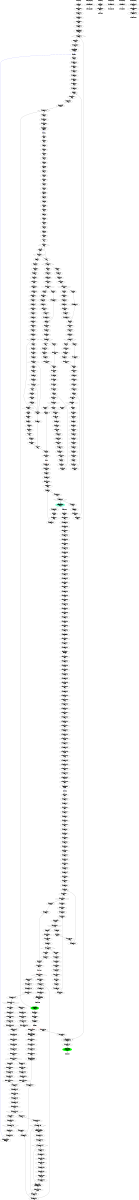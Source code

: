 digraph "CFG" {
fontsize=10;
orientation="portrait";
rankdir="TB";
size="10,8";
_thrFunc0___bb [fontsize=10, label="\"_thrFunc0___bb\"\nWCET=4", width="0.01"];
_thrFunc0___bb__6 [fontsize=10, label="\"_thrFunc0___bb__6\"\nWCET=4", width="0.01"];
_thrFunc0___bb__8 [fontsize=10, label="\"_thrFunc0___bb__8\"\nWCET=4", width="0.01"];
_thrFunc0___bb__10 [fontsize=10, label="\"_thrFunc0___bb__10\"\nWCET=4", width="0.01"];
_thrFunc0___bb__12 [fontsize=10, label="\"_thrFunc0___bb__12\"\nWCET=4", width="0.01"];
_thrFunc0___bb__13 [fontsize=10, label="\"_thrFunc0___bb__13\"\nWCET=4", width="0.01"];
_thrFunc0___bb__14 [fontsize=10, label="_thrFunc0___bb__14\n(_thrFunc0_)mysingle\nWCET=13", width="0.01"];
_thrFunc0___bb__16 [fontsize=10, label="\"_thrFunc0___bb__16\"\nWCET=5", shape=diamond, width="0.01"];
_thrFunc0___bb8 [fontsize=10, label="\"_thrFunc0___bb8\"\nWCET=4", width="0.01"];
_thrFunc0___bb8__2 [fontsize=10, label="\"_thrFunc0___bb8__2\"\nWCET=4", width="0.01"];
_thrFunc0___bb8__3 [fontsize=10, label="_thrFunc0___bb8__3\nCALL add_cell\nWCET=13", width="0.01"];
_thrFunc0___bb8__5 [fontsize=10, label="\"_thrFunc0___bb8__5\"\nWCET=5", width="0.01"];
_thrFunc0___bb8__6 [fontsize=10, label="\"_thrFunc0___bb8__6\"\nWCET=0", width="0.01"];
_thrFunc0___bb14 [fontsize=10, label="_thrFunc0___bb14\n(_thrFunc0_)leaving_single\nWCET=13", width="0.01"];
_thrFunc0___bb14__1 [fontsize=10, label="\"_thrFunc0___bb14__1\"\nWCET=0", width="0.01"];
_thrFunc0___bb15 [color=green, fontsize=10, label="_thrFunc0___bb15\n(_thrFunc0_)taskwait\nWCET=13", style=filled, width="0.01"];
_thrFunc0__entry [color="white", fontsize=10, height="0.01", label="_thrFunc0__entry", width="0.01"];
_thrFunc0__exit [color="white", fontsize=10, label="_thrFunc0__exit", width="0.01"];
ort_leaving_single__bb [fontsize=10, label="\"ort_leaving_single__bb\"\nRETURN\n", width="0.01"];
ort_leaving_single_entry [color="white", fontsize=10, height="0.01", label="ort_leaving_single_entry", width="0.01"];
ort_leaving_single_exit [color="white", fontsize=10, label="ort_leaving_single_exit", width="0.01"];
ort_taskwait__bb [fontsize=10, label="\"ort_taskwait__bb\"\nWCET=4", width="0.01"];
ort_taskwait__bb__3 [fontsize=10, label="\"ort_taskwait__bb__3\"\nRETURN\n", width="0.01"];
ort_taskwait_entry [color="white", fontsize=10, height="0.01", label="ort_taskwait_entry", width="0.01"];
ort_taskwait_exit [color="white", fontsize=10, label="ort_taskwait_exit", width="0.01"];
add_cell__bb [fontsize=10, label="\"add_cell__bb\"\nWCET=6", width="0.01"];
add_cell__bb__15 [fontsize=10, label="\"add_cell__bb__15\"\nWCET=6", width="0.01"];
add_cell__bb__17 [fontsize=10, label="\"add_cell__bb__17\"\nWCET=6", width="0.01"];
add_cell__bb__19 [fontsize=10, label="\"add_cell__bb__19\"\nWCET=6", width="0.01"];
add_cell__bb__30 [fontsize=10, label="\"add_cell__bb__30\"\nWCET=6", width="0.01"];
add_cell__bb__31 [fontsize=10, label="\"add_cell__bb__31\"\nWCET=6", width="0.01"];
add_cell__bb__32 [fontsize=10, label="\"add_cell__bb__32\"\nWCET=6", width="0.01"];
add_cell__bb__33 [fontsize=10, label="\"add_cell__bb__33\"\nWCET=2", width="0.01"];
add_cell__bb4 [fontsize=10, label="\"add_cell__bb4\"\nWCET=6", width="0.01"];
add_cell__bb4__1 [fontsize=10, label="\"add_cell__bb4__1\"\nWCET=6", width="0.01"];
add_cell__bb4__3 [fontsize=10, label="\"add_cell__bb4__3\"\nWCET=6", width="0.01"];
add_cell__bb4__6 [fontsize=10, label="\"add_cell__bb4__6\"\nWCET=13", width="0.01"];
add_cell__bb4__8 [fontsize=10, label="\"add_cell__bb4__8\"\nWCET=7", shape=diamond, width="0.01"];
add_cell__bb13 [fontsize=10, label="\"add_cell__bb13\"\nWCET=6", width="0.01"];
add_cell__bb13__1 [fontsize=10, label="\"add_cell__bb13__1\"\nWCET=6", width="0.01"];
add_cell__bb13__3 [fontsize=10, label="\"add_cell__bb13__3\"\nWCET=6", width="0.01"];
add_cell__bb13__4 [fontsize=10, label="add_cell__bb13__4\nCALL starts\nWCET=15", width="0.01"];
add_cell__bb13__5 [fontsize=10, label="\"add_cell__bb13__5\"\nWCET=6", width="0.01"];
add_cell__bb13__6 [fontsize=10, label="\"add_cell__bb13__6\"\nWCET=6", width="0.01"];
add_cell__bb13__7 [fontsize=10, label="\"add_cell__bb13__7\"\nWCET=6", width="0.01"];
add_cell__bb13__9 [fontsize=10, label="\"add_cell__bb13__9\"\nWCET=8", width="0.01"];
add_cell__bb13__10 [fontsize=10, label="\"add_cell__bb13__10\"\nWCET=6", width="0.01"];
add_cell__bb13__11 [fontsize=10, label="\"add_cell__bb13__11\"\nWCET=2", width="0.01"];
add_cell__bb22 [fontsize=10, label="\"add_cell__bb22\"\nWCET=6", width="0.01"];
add_cell__bb22__1 [fontsize=10, label="\"add_cell__bb22__1\"\nWCET=6", width="0.01"];
add_cell__bb22__3 [fontsize=10, label="\"add_cell__bb22__3\"\nWCET=7", shape=diamond, width="0.01"];
add_cell__bb26 [color=aquamarine, fontsize=10, label="add_cell__bb26\nCREATE _taskFunc0_\nWCET=15", style=filled, width="0.01"];
add_cell__bb26__1 [fontsize=10, label="\"add_cell__bb26__1\"\nWCET=2", width="0.01"];
add_cell__bb28 [fontsize=10, label="\"add_cell__bb28\"\nWCET=6", width="0.01"];
add_cell__bb28__2 [fontsize=10, label="\"add_cell__bb28__2\"\nWCET=8", width="0.01"];
add_cell__bb28__3 [fontsize=10, label="\"add_cell__bb28__3\"\nWCET=2", width="0.01"];
add_cell__bb31 [fontsize=10, label="\"add_cell__bb31\"\nWCET=2", width="0.01"];
add_cell__bb32 [fontsize=10, label="\"add_cell__bb32\"\nWCET=6", width="0.01"];
add_cell__bb32__2 [fontsize=10, label="\"add_cell__bb32__2\"\nWCET=8", width="0.01"];
add_cell__bb32__3 [fontsize=10, label="\"add_cell__bb32__3\"\nWCET=2", width="0.01"];
add_cell__bb35 [color=green, fontsize=10, label="add_cell__bb35\n(add_cell)taskwait\nWCET=15", style=filled, width="0.01"];
add_cell__bb35__1 [fontsize=10, label="\"add_cell__bb35__1\"\nWCET=6", width="0.01"];
add_cell__bb35__2 [fontsize=10, label="\"add_cell__bb35__2\"\nWCET=6", width="0.01"];
add_cell__bb35__4 [fontsize=10, label="\"add_cell__bb35__4\"\nRETURN\n", width="0.01"];
add_cell_entry [color="white", fontsize=10, height="0.01", label="add_cell_entry", width="0.01"];
add_cell_exit [color="white", fontsize=10, label="add_cell_exit", width="0.01"];
starts__bb [fontsize=10, label="\"starts__bb\"\nWCET=4", width="0.01"];
starts__bb__16 [fontsize=10, label="\"starts__bb__16\"\nWCET=4", width="0.01"];
starts__bb__18 [fontsize=10, label="\"starts__bb__18\"\nWCET=4", width="0.01"];
starts__bb__20 [fontsize=10, label="\"starts__bb__20\"\nWCET=4", width="0.01"];
starts__bb__32 [fontsize=10, label="\"starts__bb__32\"\nWCET=4", width="0.01"];
starts__bb__34 [fontsize=10, label="\"starts__bb__34\"\nWCET=4", width="0.01"];
starts__bb__36 [fontsize=10, label="\"starts__bb__36\"\nWCET=4", width="0.01"];
starts__bb__39 [fontsize=10, label="\"starts__bb__39\"\nWCET=13", width="0.01"];
starts__bb__42 [fontsize=10, label="\"starts__bb__42\"\nWCET=11", width="0.01"];
starts__bb__43 [fontsize=10, label="\"starts__bb__43\"\nWCET=4", width="0.01"];
starts__bb__44 [fontsize=10, label="\"starts__bb__44\"\nWCET=4", width="0.01"];
starts__bb__46 [fontsize=10, label="\"starts__bb__46\"\nWCET=4", width="0.01"];
starts__bb__48 [fontsize=10, label="\"starts__bb__48\"\nWCET=4", width="0.01"];
starts__bb__51 [fontsize=10, label="\"starts__bb__51\"\nWCET=13", width="0.01"];
starts__bb__54 [fontsize=10, label="\"starts__bb__54\"\nWCET=13", width="0.01"];
starts__bb__55 [fontsize=10, label="\"starts__bb__55\"\nWCET=4", width="0.01"];
starts__bb__56 [fontsize=10, label="\"starts__bb__56\"\nWCET=4", width="0.01"];
starts__bb__58 [fontsize=10, label="\"starts__bb__58\"\nWCET=4", width="0.01"];
starts__bb__61 [fontsize=10, label="\"starts__bb__61\"\nWCET=13", width="0.01"];
starts__bb__62 [fontsize=10, label="\"starts__bb__62\"\nWCET=4", width="0.01"];
starts__bb__63 [fontsize=10, label="\"starts__bb__63\"\nWCET=4", width="0.01"];
starts__bb__65 [fontsize=10, label="\"starts__bb__65\"\nWCET=4", width="0.01"];
starts__bb__68 [fontsize=10, label="\"starts__bb__68\"\nWCET=13", width="0.01"];
starts__bb__69 [fontsize=10, label="\"starts__bb__69\"\nWCET=4", width="0.01"];
starts__bb__70 [fontsize=10, label="\"starts__bb__70\"\nWCET=4", width="0.01"];
starts__bb__72 [fontsize=10, label="\"starts__bb__72\"\nWCET=5", shape=diamond, width="0.01"];
starts__bb40 [fontsize=10, label="\"starts__bb40\"\nWCET=4", width="0.01"];
starts__bb40__2 [fontsize=10, label="\"starts__bb40__2\"\nWCET=5", shape=diamond, width="0.01"];
starts__bb43 [fontsize=10, label="\"starts__bb43\"\nWCET=4", width="0.01"];
starts__bb43__2 [fontsize=10, label="\"starts__bb43__2\"\nWCET=4", width="0.01"];
starts__bb43__5 [fontsize=10, label="\"starts__bb43__5\"\nWCET=13", width="0.01"];
starts__bb43__7 [fontsize=10, label="\"starts__bb43__7\"\nWCET=6", width="0.01"];
starts__bb43__8 [fontsize=10, label="\"starts__bb43__8\"\nWCET=4", width="0.01"];
starts__bb43__10 [fontsize=10, label="\"starts__bb43__10\"\nWCET=4", width="0.01"];
starts__bb43__13 [fontsize=10, label="\"starts__bb43__13\"\nWCET=13", width="0.01"];
starts__bb43__15 [fontsize=10, label="\"starts__bb43__15\"\nWCET=6", width="0.01"];
starts__bb43__16 [fontsize=10, label="\"starts__bb43__16\"\nWCET=4", width="0.01"];
starts__bb43__17 [fontsize=10, label="\"starts__bb43__17\"\nWCET=4", width="0.01"];
starts__bb43__19 [fontsize=10, label="\"starts__bb43__19\"\nWCET=6", width="0.01"];
starts__bb43__20 [fontsize=10, label="\"starts__bb43__20\"\nWCET=4", width="0.01"];
starts__bb43__21 [fontsize=10, label="\"starts__bb43__21\"\nWCET=4", width="0.01"];
starts__bb43__23 [fontsize=10, label="\"starts__bb43__23\"\nWCET=6", width="0.01"];
starts__bb43__24 [fontsize=10, label="\"starts__bb43__24\"\nWCET=4", width="0.01"];
starts__bb43__25 [fontsize=10, label="\"starts__bb43__25\"\nWCET=4", width="0.01"];
starts__bb43__27 [fontsize=10, label="\"starts__bb43__27\"\nWCET=4", width="0.01"];
starts__bb43__30 [fontsize=10, label="\"starts__bb43__30\"\nWCET=13", width="0.01"];
starts__bb43__32 [fontsize=10, label="\"starts__bb43__32\"\nWCET=5", shape=diamond, width="0.01"];
starts__bb72 [fontsize=10, label="\"starts__bb72\"\nWCET=4", width="0.01"];
starts__bb72__1 [fontsize=10, label="\"starts__bb72__1\"\nWCET=4", width="0.01"];
starts__bb72__3 [fontsize=10, label="\"starts__bb72__3\"\nWCET=4", width="0.01"];
starts__bb72__6 [fontsize=10, label="\"starts__bb72__6\"\nWCET=13", width="0.01"];
starts__bb72__8 [fontsize=10, label="\"starts__bb72__8\"\nWCET=5", shape=diamond, width="0.01"];
starts__bb81 [fontsize=10, label="\"starts__bb81\"\nWCET=4", width="0.01"];
starts__bb81__1 [fontsize=10, label="\"starts__bb81__1\"\nWCET=4", width="0.01"];
starts__bb81__3 [fontsize=10, label="\"starts__bb81__3\"\nWCET=4", width="0.01"];
starts__bb81__6 [fontsize=10, label="\"starts__bb81__6\"\nWCET=13", width="0.01"];
starts__bb81__8 [fontsize=10, label="\"starts__bb81__8\"\nWCET=5", shape=diamond, width="0.01"];
starts__bb90 [fontsize=10, label="\"starts__bb90\"\nWCET=4", width="0.01"];
starts__bb90__1 [fontsize=10, label="\"starts__bb90__1\"\nWCET=4", width="0.01"];
starts__bb90__3 [fontsize=10, label="\"starts__bb90__3\"\nWCET=4", width="0.01"];
starts__bb90__6 [fontsize=10, label="\"starts__bb90__6\"\nWCET=13", width="0.01"];
starts__bb90__8 [fontsize=10, label="\"starts__bb90__8\"\nWCET=5", shape=diamond, width="0.01"];
starts__bb99 [fontsize=10, label="\"starts__bb99\"\nWCET=4", width="0.01"];
starts__bb99__1 [fontsize=10, label="\"starts__bb99__1\"\nWCET=4", width="0.01"];
starts__bb99__2 [fontsize=10, label="\"starts__bb99__2\"\nWCET=4", width="0.01"];
starts__bb99__5 [fontsize=10, label="\"starts__bb99__5\"\nWCET=4", width="0.01"];
starts__bb99__6 [fontsize=10, label="\"starts__bb99__6\"\nWCET=4", width="0.01"];
starts__bb99__7 [fontsize=10, label="\"starts__bb99__7\"\nWCET=4", width="0.01"];
starts__bb99__10 [fontsize=10, label="\"starts__bb99__10\"\nWCET=6", width="0.01"];
starts__bb99__11 [fontsize=10, label="\"starts__bb99__11\"\nWCET=0", width="0.01"];
starts__bb108 [fontsize=10, label="\"starts__bb108\"\nWCET=4", width="0.01"];
starts__bb108__1 [fontsize=10, label="\"starts__bb108__1\"\nWCET=0", width="0.01"];
starts__bb109 [fontsize=10, label="\"starts__bb109\"\nWCET=0", width="0.01"];
starts__bb110 [fontsize=10, label="\"starts__bb110\"\nWCET=4", width="0.01"];
starts__bb110__2 [fontsize=10, label="\"starts__bb110__2\"\nWCET=5", shape=diamond, width="0.01"];
starts__bb113 [fontsize=10, label="\"starts__bb113\"\nWCET=4", width="0.01"];
starts__bb113__2 [fontsize=10, label="\"starts__bb113__2\"\nWCET=4", width="0.01"];
starts__bb113__5 [fontsize=10, label="\"starts__bb113__5\"\nWCET=13", width="0.01"];
starts__bb113__6 [fontsize=10, label="\"starts__bb113__6\"\nWCET=4", width="0.01"];
starts__bb113__10 [fontsize=10, label="\"starts__bb113__10\"\nWCET=9", shape=diamond, width="0.01"];
starts__bb124 [fontsize=10, label="\"starts__bb124\"\nWCET=4", width="0.01"];
starts__bb124__2 [fontsize=10, label="\"starts__bb124__2\"\nWCET=4", width="0.01"];
starts__bb124__5 [fontsize=10, label="\"starts__bb124__5\"\nWCET=13", width="0.01"];
starts__bb124__6 [fontsize=10, label="\"starts__bb124__6\"\nWCET=4", width="0.01"];
starts__bb124__8 [fontsize=10, label="\"starts__bb124__8\"\nWCET=8", width="0.01"];
starts__bb124__9 [fontsize=10, label="\"starts__bb124__9\"\nWCET=4", width="0.01"];
starts__bb124__9___1 [fontsize=10, label="\"starts__bb124__9___1\"\nWCET=0", width="0.01"];
starts__bb134 [fontsize=10, label="\"starts__bb134\"\nWCET=4", width="0.01"];
starts__bb134__0___1 [fontsize=10, label="\"starts__bb134__0___1\"\nWCET=0", width="0.01"];
starts__bb135 [fontsize=10, label="\"starts__bb135\"\nWCET=4", width="0.01"];
starts__bb135__2 [fontsize=10, label="\"starts__bb135__2\"\nWCET=4", width="0.01"];
starts__bb135__4 [fontsize=10, label="\"starts__bb135__4\"\nWCET=4", width="0.01"];
starts__bb135__7 [fontsize=10, label="\"starts__bb135__7\"\nWCET=13", width="0.01"];
starts__bb135__9 [fontsize=10, label="\"starts__bb135__9\"\nWCET=5", shape=diamond, width="0.01"];
starts__bb144 [fontsize=10, label="\"starts__bb144\"\nWCET=4", width="0.01"];
starts__bb144__2 [fontsize=10, label="\"starts__bb144__2\"\nWCET=4", width="0.01"];
starts__bb144__5 [fontsize=10, label="\"starts__bb144__5\"\nWCET=13", width="0.01"];
starts__bb144__6 [fontsize=10, label="\"starts__bb144__6\"\nWCET=4", width="0.01"];
starts__bb144__6___1 [fontsize=10, label="\"starts__bb144__6___1\"\nWCET=0", width="0.01"];
starts__bb151 [fontsize=10, label="\"starts__bb151\"\nWCET=4", width="0.01"];
starts__bb151__0___1 [fontsize=10, label="\"starts__bb151__0___1\"\nWCET=0", width="0.01"];
starts__bb152 [fontsize=10, label="\"starts__bb152\"\nWCET=4", width="0.01"];
starts__bb152__2 [fontsize=10, label="\"starts__bb152__2\"\nWCET=4", width="0.01"];
starts__bb152__3 [fontsize=10, label="\"starts__bb152__3\"\nWCET=4", width="0.01"];
starts__bb152__6 [fontsize=10, label="\"starts__bb152__6\"\nWCET=8", width="0.01"];
starts__bb152__7 [fontsize=10, label="\"starts__bb152__7\"\nWCET=4", width="0.01"];
starts__bb152__8 [fontsize=10, label="\"starts__bb152__8\"\nWCET=0", width="0.01"];
starts__bb158 [fontsize=10, label="\"starts__bb158\"\nWCET=4", width="0.01"];
starts__bb158__1 [fontsize=10, label="\"starts__bb158__1\"\nWCET=4", width="0.01"];
starts__bb158__3 [fontsize=10, label="\"starts__bb158__3\"\nWCET=5", shape=diamond, width="0.01"];
starts__bb162 [fontsize=10, label="\"starts__bb162\"\nWCET=4", width="0.01"];
starts__bb162__1 [fontsize=10, label="\"starts__bb162__1\"\nWCET=4", width="0.01"];
starts__bb162__3 [fontsize=10, label="\"starts__bb162__3\"\nWCET=4", width="0.01"];
starts__bb162__5 [fontsize=10, label="\"starts__bb162__5\"\nWCET=4", width="0.01"];
starts__bb162__8 [fontsize=10, label="\"starts__bb162__8\"\nWCET=13", width="0.01"];
starts__bb162__9 [fontsize=10, label="\"starts__bb162__9\"\nWCET=4", width="0.01"];
starts__bb162__11 [fontsize=10, label="\"starts__bb162__11\"\nWCET=4", width="0.01"];
starts__bb162__14 [fontsize=10, label="\"starts__bb162__14\"\nWCET=13", width="0.01"];
starts__bb162__16 [fontsize=10, label="\"starts__bb162__16\"\nWCET=4", width="0.01"];
starts__bb162__18 [fontsize=10, label="\"starts__bb162__18\"\nWCET=4", width="0.01"];
starts__bb162__21 [fontsize=10, label="\"starts__bb162__21\"\nWCET=15", width="0.01"];
starts__bb162__22 [fontsize=10, label="\"starts__bb162__22\"\nWCET=0", width="0.01"];
starts__bb183 [fontsize=10, label="\"starts__bb183\"\nWCET=4", width="0.01"];
starts__bb183__2 [fontsize=10, label="\"starts__bb183__2\"\nWCET=6", width="0.01"];
starts__bb183__3 [fontsize=10, label="\"starts__bb183__3\"\nWCET=0", width="0.01"];
starts__bb186 [fontsize=10, label="\"starts__bb186\"\nWCET=0", width="0.01"];
starts__bb187 [fontsize=10, label="\"starts__bb187\"\nWCET=4", width="0.01"];
starts__bb187__2 [fontsize=10, label="\"starts__bb187__2\"\nWCET=4", width="0.01"];
starts__bb187__5 [fontsize=10, label="\"starts__bb187__5\"\nWCET=13", width="0.01"];
starts__bb187__6 [fontsize=10, label="\"starts__bb187__6\"\nWCET=4", width="0.01"];
starts__bb187__10 [fontsize=10, label="\"starts__bb187__10\"\nWCET=9", shape=diamond, width="0.01"];
starts__bb198 [fontsize=10, label="\"starts__bb198\"\nWCET=4", width="0.01"];
starts__bb198__2 [fontsize=10, label="\"starts__bb198__2\"\nWCET=4", width="0.01"];
starts__bb198__5 [fontsize=10, label="\"starts__bb198__5\"\nWCET=13", width="0.01"];
starts__bb198__6 [fontsize=10, label="\"starts__bb198__6\"\nWCET=4", width="0.01"];
starts__bb198__8 [fontsize=10, label="\"starts__bb198__8\"\nWCET=8", width="0.01"];
starts__bb198__9 [fontsize=10, label="\"starts__bb198__9\"\nWCET=4", width="0.01"];
starts__bb198__9___1 [fontsize=10, label="\"starts__bb198__9___1\"\nWCET=0", width="0.01"];
starts__bb208 [fontsize=10, label="\"starts__bb208\"\nWCET=4", width="0.01"];
starts__bb208__0___1 [fontsize=10, label="\"starts__bb208__0___1\"\nWCET=0", width="0.01"];
starts__bb209 [fontsize=10, label="\"starts__bb209\"\nWCET=4", width="0.01"];
starts__bb209__2 [fontsize=10, label="\"starts__bb209__2\"\nWCET=4", width="0.01"];
starts__bb209__4 [fontsize=10, label="\"starts__bb209__4\"\nWCET=4", width="0.01"];
starts__bb209__7 [fontsize=10, label="\"starts__bb209__7\"\nWCET=13", width="0.01"];
starts__bb209__9 [fontsize=10, label="\"starts__bb209__9\"\nWCET=5", shape=diamond, width="0.01"];
starts__bb218 [fontsize=10, label="\"starts__bb218\"\nWCET=4", width="0.01"];
starts__bb218__2 [fontsize=10, label="\"starts__bb218__2\"\nWCET=4", width="0.01"];
starts__bb218__5 [fontsize=10, label="\"starts__bb218__5\"\nWCET=13", width="0.01"];
starts__bb218__6 [fontsize=10, label="\"starts__bb218__6\"\nWCET=4", width="0.01"];
starts__bb218__6___1 [fontsize=10, label="\"starts__bb218__6___1\"\nWCET=0", width="0.01"];
starts__bb225 [fontsize=10, label="\"starts__bb225\"\nWCET=4", width="0.01"];
starts__bb225__0___1 [fontsize=10, label="\"starts__bb225__0___1\"\nWCET=0", width="0.01"];
starts__bb226 [fontsize=10, label="\"starts__bb226\"\nWCET=4", width="0.01"];
starts__bb226__2 [fontsize=10, label="\"starts__bb226__2\"\nWCET=4", width="0.01"];
starts__bb226__3 [fontsize=10, label="\"starts__bb226__3\"\nWCET=4", width="0.01"];
starts__bb226__6 [fontsize=10, label="\"starts__bb226__6\"\nWCET=8", width="0.01"];
starts__bb226__7 [fontsize=10, label="\"starts__bb226__7\"\nWCET=4", width="0.01"];
starts__bb226__8 [fontsize=10, label="\"starts__bb226__8\"\nWCET=0", width="0.01"];
starts__bb232 [fontsize=10, label="\"starts__bb232\"\nWCET=4", width="0.01"];
starts__bb232__1 [fontsize=10, label="\"starts__bb232__1\"\nWCET=4", width="0.01"];
starts__bb232__3 [fontsize=10, label="\"starts__bb232__3\"\nWCET=5", shape=diamond, width="0.01"];
starts__bb236 [fontsize=10, label="\"starts__bb236\"\nWCET=4", width="0.01"];
starts__bb236__2 [fontsize=10, label="\"starts__bb236__2\"\nWCET=4", width="0.01"];
starts__bb236__5 [fontsize=10, label="\"starts__bb236__5\"\nWCET=13", width="0.01"];
starts__bb236__7 [fontsize=10, label="\"starts__bb236__7\"\nWCET=4", width="0.01"];
starts__bb236__9 [fontsize=10, label="\"starts__bb236__9\"\nWCET=4", width="0.01"];
starts__bb236__12 [fontsize=10, label="\"starts__bb236__12\"\nWCET=13", width="0.01"];
starts__bb236__13 [fontsize=10, label="\"starts__bb236__13\"\nWCET=4", width="0.01"];
starts__bb236__14 [fontsize=10, label="\"starts__bb236__14\"\nWCET=4", width="0.01"];
starts__bb236__16 [fontsize=10, label="\"starts__bb236__16\"\nWCET=4", width="0.01"];
starts__bb236__18 [fontsize=10, label="\"starts__bb236__18\"\nWCET=4", width="0.01"];
starts__bb236__21 [fontsize=10, label="\"starts__bb236__21\"\nWCET=15", width="0.01"];
starts__bb236__22 [fontsize=10, label="\"starts__bb236__22\"\nWCET=0", width="0.01"];
starts__bb257 [fontsize=10, label="\"starts__bb257\"\nWCET=4", width="0.01"];
starts__bb257__2 [fontsize=10, label="\"starts__bb257__2\"\nWCET=6", width="0.01"];
starts__bb257__3 [fontsize=10, label="\"starts__bb257__3\"\nWCET=0", width="0.01"];
starts__bb260 [fontsize=10, label="\"starts__bb260\"\nWCET=0", width="0.01"];
starts__bb261 [fontsize=10, label="\"starts__bb261\"\nWCET=0", width="0.01"];
starts__bb262 [fontsize=10, label="\"starts__bb262\"\nWCET=4", width="0.01"];
starts__bb262__1 [fontsize=10, label="\"starts__bb262__1\"\nRETURN\n", width="0.01"];
starts_entry [color="white", fontsize=10, height="0.01", label="starts_entry", width="0.01"];
starts_exit [color="white", fontsize=10, label="starts_exit", width="0.01"];
_taskFunc0___bb [fontsize=10, label="\"_taskFunc0___bb\"\nWCET=4", width="0.01"];
_taskFunc0___bb__18 [fontsize=10, label="\"_taskFunc0___bb__18\"\nWCET=4", width="0.01"];
_taskFunc0___bb__20 [fontsize=10, label="\"_taskFunc0___bb__20\"\nWCET=4", width="0.01"];
_taskFunc0___bb__25 [fontsize=10, label="\"_taskFunc0___bb__25\"\nWCET=4", width="0.01"];
_taskFunc0___bb__27 [fontsize=10, label="\"_taskFunc0___bb__27\"\nWCET=4", width="0.01"];
_taskFunc0___bb__28 [fontsize=10, label="\"_taskFunc0___bb__28\"\nWCET=4", width="0.01"];
_taskFunc0___bb__30 [fontsize=10, label="\"_taskFunc0___bb__30\"\nWCET=4", width="0.01"];
_taskFunc0___bb__32 [fontsize=10, label="\"_taskFunc0___bb__32\"\nWCET=6", width="0.01"];
_taskFunc0___bb__33 [fontsize=10, label="\"_taskFunc0___bb__33\"\nWCET=4", width="0.01"];
_taskFunc0___bb__35 [fontsize=10, label="\"_taskFunc0___bb__35\"\nWCET=4", width="0.01"];
_taskFunc0___bb__37 [fontsize=10, label="\"_taskFunc0___bb__37\"\nWCET=6", width="0.01"];
_taskFunc0___bb__38 [fontsize=10, label="\"_taskFunc0___bb__38\"\nWCET=4", width="0.01"];
_taskFunc0___bb__40 [fontsize=10, label="\"_taskFunc0___bb__40\"\nWCET=4", width="0.01"];
_taskFunc0___bb__42 [fontsize=10, label="\"_taskFunc0___bb__42\"\nWCET=6", width="0.01"];
_taskFunc0___bb__43 [fontsize=10, label="\"_taskFunc0___bb__43\"\nWCET=4", width="0.01"];
_taskFunc0___bb__45 [fontsize=10, label="\"_taskFunc0___bb__45\"\nWCET=4", width="0.01"];
_taskFunc0___bb__47 [fontsize=10, label="\"_taskFunc0___bb__47\"\nWCET=6", width="0.01"];
_taskFunc0___bb__48 [fontsize=10, label="\"_taskFunc0___bb__48\"\nWCET=4", width="0.01"];
_taskFunc0___bb__50 [fontsize=10, label="\"_taskFunc0___bb__50\"\nWCET=4", width="0.01"];
_taskFunc0___bb__52 [fontsize=10, label="\"_taskFunc0___bb__52\"\nWCET=6", width="0.01"];
_taskFunc0___bb__54 [fontsize=10, label="\"_taskFunc0___bb__54\"\nWCET=4", width="0.01"];
_taskFunc0___bb__56 [fontsize=10, label="\"_taskFunc0___bb__56\"\nWCET=6", width="0.01"];
_taskFunc0___bb__57 [fontsize=10, label="\"_taskFunc0___bb__57\"\nWCET=4", width="0.01"];
_taskFunc0___bb__59 [fontsize=10, label="\"_taskFunc0___bb__59\"\nWCET=4", width="0.01"];
_taskFunc0___bb__61 [fontsize=10, label="\"_taskFunc0___bb__61\"\nWCET=6", width="0.01"];
_taskFunc0___bb__62 [fontsize=10, label="\"_taskFunc0___bb__62\"\nWCET=4", width="0.01"];
_taskFunc0___bb__63 [fontsize=10, label="\"_taskFunc0___bb__63\"\nWCET=4", width="0.01"];
_taskFunc0___bb__66 [fontsize=10, label="\"_taskFunc0___bb__66\"\nWCET=4", width="0.01"];
_taskFunc0___bb__67 [fontsize=10, label="\"_taskFunc0___bb__67\"\nWCET=ERROR", width="0.01"];
_taskFunc0___bb__70 [fontsize=10, label="\"_taskFunc0___bb__70\"\nWCET=4", width="0.01"];
_taskFunc0___bb__71 [fontsize=10, label="\"_taskFunc0___bb__71\"\nWCET=4", width="0.01"];
_taskFunc0___bb__73 [fontsize=10, label="\"_taskFunc0___bb__73\"\nWCET=4", width="0.01"];
_taskFunc0___bb__77 [fontsize=10, label="_taskFunc0___bb__77\nCALL memcpy\nWCET=20", width="0.01"];
_taskFunc0___bb__78 [fontsize=10, label="\"_taskFunc0___bb__78\"\nWCET=4", width="0.01"];
_taskFunc0___bb__80 [fontsize=10, label="\"_taskFunc0___bb__80\"\nWCET=4", width="0.01"];
_taskFunc0___bb__83 [fontsize=10, label="\"_taskFunc0___bb__83\"\nWCET=11", width="0.01"];
_taskFunc0___bb__84 [fontsize=10, label="\"_taskFunc0___bb__84\"\nWCET=4", width="0.01"];
_taskFunc0___bb__88 [fontsize=10, label="\"_taskFunc0___bb__88\"\nWCET=13", width="0.01"];
_taskFunc0___bb__89 [fontsize=10, label="\"_taskFunc0___bb__89\"\nWCET=4", width="0.01"];
_taskFunc0___bb__93 [fontsize=10, label="\"_taskFunc0___bb__93\"\nWCET=13", width="0.01"];
_taskFunc0___bb__94 [fontsize=10, label="\"_taskFunc0___bb__94\"\nWCET=4", width="0.01"];
_taskFunc0___bb__96 [fontsize=10, label="\"_taskFunc0___bb__96\"\nWCET=4", width="0.01"];
_taskFunc0___bb__100 [fontsize=10, label="\"_taskFunc0___bb__100\"\nWCET=13", width="0.01"];
_taskFunc0___bb__103 [fontsize=10, label="\"_taskFunc0___bb__103\"\nWCET=11", width="0.01"];
_taskFunc0___bb__106 [fontsize=10, label="\"_taskFunc0___bb__106\"\nWCET=4", width="0.01"];
_taskFunc0___bb__110 [fontsize=10, label="\"_taskFunc0___bb__110\"\nWCET=17", width="0.01"];
_taskFunc0___bb__111 [fontsize=10, label="\"_taskFunc0___bb__111\"\nWCET=4", width="0.01"];
_taskFunc0___bb__113 [fontsize=10, label="\"_taskFunc0___bb__113\"\nWCET=4", width="0.01"];
_taskFunc0___bb__116 [fontsize=10, label="\"_taskFunc0___bb__116\"\nWCET=13", width="0.01"];
_taskFunc0___bb__117 [fontsize=10, label="\"_taskFunc0___bb__117\"\nWCET=4", width="0.01"];
_taskFunc0___bb__121 [fontsize=10, label="\"_taskFunc0___bb__121\"\nWCET=13", width="0.01"];
_taskFunc0___bb__122 [fontsize=10, label="\"_taskFunc0___bb__122\"\nWCET=4", width="0.01"];
_taskFunc0___bb__126 [fontsize=10, label="\"_taskFunc0___bb__126\"\nWCET=13", width="0.01"];
_taskFunc0___bb__127 [fontsize=10, label="\"_taskFunc0___bb__127\"\nWCET=4", width="0.01"];
_taskFunc0___bb__129 [fontsize=10, label="\"_taskFunc0___bb__129\"\nWCET=4", width="0.01"];
_taskFunc0___bb__133 [fontsize=10, label="\"_taskFunc0___bb__133\"\nWCET=13", width="0.01"];
_taskFunc0___bb__136 [fontsize=10, label="\"_taskFunc0___bb__136\"\nWCET=13", width="0.01"];
_taskFunc0___bb__139 [fontsize=10, label="\"_taskFunc0___bb__139\"\nWCET=4", width="0.01"];
_taskFunc0___bb__143 [fontsize=10, label="\"_taskFunc0___bb__143\"\nWCET=17", width="0.01"];
_taskFunc0___bb__145 [fontsize=10, label="\"_taskFunc0___bb__145\"\nWCET=4", width="0.01"];
_taskFunc0___bb__146 [fontsize=10, label="\"_taskFunc0___bb__146\"\nWCET=4", width="0.01"];
_taskFunc0___bb__148 [fontsize=10, label="\"_taskFunc0___bb__148\"\nWCET=16388", width="0.01"];
_taskFunc0___bb__149 [fontsize=10, label="\"_taskFunc0___bb__149\"\nWCET=4", width="0.01"];
_taskFunc0___bb__151 [fontsize=10, label="_taskFunc0___bb__151\nCALL lay_down\nWCET=13", width="0.01"];
_taskFunc0___bb__153 [fontsize=10, label="\"_taskFunc0___bb__153\"\nWCET=5", shape=diamond, width="0.01"];
_taskFunc0___bb110 [fontsize=10, label="\"_taskFunc0___bb110\"\nWCET=0", width="0.01"];
_taskFunc0___bb111 [fontsize=10, label="\"_taskFunc0___bb111\"\nWCET=4", width="0.01"];
_taskFunc0___bb111__1 [fontsize=10, label="\"_taskFunc0___bb111__1\"\nWCET=4", width="0.01"];
_taskFunc0___bb111__3 [fontsize=10, label="\"_taskFunc0___bb111__3\"\nWCET=4", width="0.01"];
_taskFunc0___bb111__4 [fontsize=10, label="\"_taskFunc0___bb111__4\"\nWCET=4", width="0.01"];
_taskFunc0___bb111__8 [fontsize=10, label="\"_taskFunc0___bb111__8\"\nWCET=13", width="0.01"];
_taskFunc0___bb111__11 [fontsize=10, label="\"_taskFunc0___bb111__11\"\nWCET=7", shape=diamond, width="0.01"];
_taskFunc0___bb123 [fontsize=10, label="\"_taskFunc0___bb123\"\nWCET=4", width="0.01"];
_taskFunc0___bb123__1 [fontsize=10, label="\"_taskFunc0___bb123__1\"\nWCET=4", width="0.01"];
_taskFunc0___bb123__3 [fontsize=10, label="\"_taskFunc0___bb123__3\"\nWCET=4", width="0.01"];
_taskFunc0___bb123__4 [fontsize=10, label="\"_taskFunc0___bb123__4\"\nWCET=4", width="0.01"];
_taskFunc0___bb123__4___1 [fontsize=10, label="\"_taskFunc0___bb123__4___1\"\nWCET=0", width="0.01"];
_taskFunc0___bb128 [fontsize=10, label="\"_taskFunc0___bb128\"\nWCET=4", width="0.01"];
_taskFunc0___bb128__4 [fontsize=10, label="\"_taskFunc0___bb128__4\"\nWCET=13", width="0.01"];
_taskFunc0___bb128__5 [fontsize=10, label="\"_taskFunc0___bb128__5\"\nWCET=6", width="0.01"];
_taskFunc0___bb128__6 [fontsize=10, label="\"_taskFunc0___bb128__6\"\nWCET=4", width="0.01"];
_taskFunc0___bb128__6___1 [fontsize=10, label="\"_taskFunc0___bb128__6___1\"\nWCET=0", width="0.01"];
_taskFunc0___bb135 [fontsize=10, label="\"_taskFunc0___bb135\"\nWCET=4", width="0.01"];
_taskFunc0___bb135__3 [fontsize=10, label="\"_taskFunc0___bb135__3\"\nWCET=4", width="0.01"];
_taskFunc0___bb135__4 [fontsize=10, label="\"_taskFunc0___bb135__4\"\nWCET=4", width="0.01"];
_taskFunc0___bb135__6 [fontsize=10, label="\"_taskFunc0___bb135__6\"\nWCET=6", width="0.01"];
_taskFunc0___bb135__7 [fontsize=10, label="\"_taskFunc0___bb135__7\"\nWCET=4", width="0.01"];
_taskFunc0___bb135__11 [fontsize=10, label="\"_taskFunc0___bb135__11\"\nWCET=13", width="0.01"];
_taskFunc0___bb135__14 [fontsize=10, label="\"_taskFunc0___bb135__14\"\nWCET=7", shape=diamond, width="0.01"];
_taskFunc0___bb149 [fontsize=10, label="\"_taskFunc0___bb149\"\nWCET=4", width="0.01"];
_taskFunc0___bb149__1 [fontsize=10, label="\"_taskFunc0___bb149__1\"\nWCET=4", width="0.01"];
_taskFunc0___bb149__3 [fontsize=10, label="\"_taskFunc0___bb149__3\"\nWCET=6", width="0.01"];
_taskFunc0___bb149__4 [fontsize=10, label="\"_taskFunc0___bb149__4\"\nWCET=4", width="0.01"];
_taskFunc0___bb149__4___1 [fontsize=10, label="\"_taskFunc0___bb149__4___1\"\nWCET=0", width="0.01"];
_taskFunc0___bb154 [fontsize=10, label="\"_taskFunc0___bb154\"\nWCET=4", width="0.01"];
_taskFunc0___bb154__4 [fontsize=10, label="\"_taskFunc0___bb154__4\"\nWCET=13", width="0.01"];
_taskFunc0___bb154__5 [fontsize=10, label="\"_taskFunc0___bb154__5\"\nWCET=6", width="0.01"];
_taskFunc0___bb154__6 [fontsize=10, label="\"_taskFunc0___bb154__6\"\nWCET=4", width="0.01"];
_taskFunc0___bb154__6___1 [fontsize=10, label="\"_taskFunc0___bb154__6___1\"\nWCET=0", width="0.01"];
_taskFunc0___bb161 [fontsize=10, label="\"_taskFunc0___bb161\"\nWCET=4", width="0.01"];
_taskFunc0___bb161__4 [fontsize=10, label="\"_taskFunc0___bb161__4\"\nWCET=4", width="0.01"];
_taskFunc0___bb161__6 [fontsize=10, label="\"_taskFunc0___bb161__6\"\nWCET=4", width="0.01"];
_taskFunc0___bb161__8 [fontsize=10, label="\"_taskFunc0___bb161__8\"\nWCET=8", width="0.01"];
_taskFunc0___bb161__9 [fontsize=10, label="\"_taskFunc0___bb161__9\"\nWCET=4", width="0.01"];
_taskFunc0___bb161__13 [fontsize=10, label="\"_taskFunc0___bb161__13\"\nWCET=13", width="0.01"];
_taskFunc0___bb161__15 [fontsize=10, label="\"_taskFunc0___bb161__15\"\nWCET=5", shape=diamond, width="0.01"];
_taskFunc0___bb175 [fontsize=10, label="\"_taskFunc0___bb175\"\nWCET=4", width="0.01"];
_taskFunc0___bb175__1 [fontsize=10, label="\"_taskFunc0___bb175__1\"\nWCET=4", width="0.01"];
_taskFunc0___bb175__3 [fontsize=10, label="\"_taskFunc0___bb175__3\"\nWCET=5", shape=diamond, width="0.01"];
_taskFunc0___bb179 [fontsize=10, label="_taskFunc0___bb179\n(_taskFunc0_)critical_begin\nWCET=13", width="0.01"];
_taskFunc0___bb179__1 [fontsize=10, label="\"_taskFunc0___bb179__1\"\nWCET=4", width="0.01"];
_taskFunc0___bb179__2 [fontsize=10, label="\"_taskFunc0___bb179__2\"\nWCET=4", width="0.01"];
_taskFunc0___bb179__4 [fontsize=10, label="\"_taskFunc0___bb179__4\"\nWCET=5", shape=diamond, width="0.01"];
_taskFunc0___bb184 [fontsize=10, label="\"_taskFunc0___bb184\"\nWCET=4", width="0.01"];
_taskFunc0___bb184__1 [fontsize=10, label="\"_taskFunc0___bb184__1\"\nWCET=4", width="0.01"];
_taskFunc0___bb184__3 [fontsize=10, label="\"_taskFunc0___bb184__3\"\nWCET=4", width="0.01"];
_taskFunc0___bb184__4 [fontsize=10, label="\"_taskFunc0___bb184__4\"\nWCET=4", width="0.01"];
_taskFunc0___bb184__6 [fontsize=10, label="\"_taskFunc0___bb184__6\"\nWCET=4", width="0.01"];
_taskFunc0___bb184__7 [fontsize=10, label="\"_taskFunc0___bb184__7\"\nWCET=4", width="0.01"];
_taskFunc0___bb184__9 [fontsize=10, label="\"_taskFunc0___bb184__9\"\nWCET=16388", width="0.01"];
_taskFunc0___bb184__10 [fontsize=10, label="\"_taskFunc0___bb184__10\"\nWCET=0", width="0.01"];
_taskFunc0___bb191 [fontsize=10, label="_taskFunc0___bb191\n(_taskFunc0_)critical_end\nWCET=13", width="0.01"];
_taskFunc0___bb191__1 [fontsize=10, label="\"_taskFunc0___bb191__1\"\nWCET=0", width="0.01"];
_taskFunc0___bb193 [fontsize=10, label="\"_taskFunc0___bb193\"\nWCET=0", width="0.01"];
_taskFunc0___bb194 [fontsize=10, label="\"_taskFunc0___bb194\"\nWCET=4", width="0.01"];
_taskFunc0___bb194__1 [fontsize=10, label="\"_taskFunc0___bb194__1\"\nWCET=4", width="0.01"];
_taskFunc0___bb194__3 [fontsize=10, label="\"_taskFunc0___bb194__3\"\nWCET=5", shape=diamond, width="0.01"];
_taskFunc0___bb198 [fontsize=10, label="\"_taskFunc0___bb198\"\nWCET=4", width="0.01"];
_taskFunc0___bb198__5 [fontsize=10, label="\"_taskFunc0___bb198__5\"\nWCET=13", width="0.01"];
_taskFunc0___bb198__8 [fontsize=10, label="_taskFunc0___bb198__8\nCALL add_cell\nWCET=13", width="0.01"];
_taskFunc0___bb198__9 [fontsize=10, label="\"_taskFunc0___bb198__9\"\nWCET=4", width="0.01"];
_taskFunc0___bb198__10 [fontsize=10, label="_taskFunc0___bb198__10\n(_taskFunc0_)atomic_begin\nWCET=13", width="0.01"];
_taskFunc0___bb198__11 [fontsize=10, label="\"_taskFunc0___bb198__11\"\nWCET=4", width="0.01"];
_taskFunc0___bb198__12 [fontsize=10, label="\"_taskFunc0___bb198__12\"\nWCET=4", width="0.01"];
_taskFunc0___bb198__13 [fontsize=10, label="\"_taskFunc0___bb198__13\"\nWCET=4", width="0.01"];
_taskFunc0___bb198__15 [fontsize=10, label="\"_taskFunc0___bb198__15\"\nWCET=6", width="0.01"];
_taskFunc0___bb198__16 [fontsize=10, label="_taskFunc0___bb198__16\n(_taskFunc0_)atomic_end\nWCET=13", width="0.01"];
_taskFunc0___bb198__17 [fontsize=10, label="\"_taskFunc0___bb198__17\"\nWCET=0", width="0.01"];
_taskFunc0___bb211 [fontsize=10, label="\"_taskFunc0___bb211\"\nWCET=0", width="0.01"];
_taskFunc0___bb212 [fontsize=10, label="\"_taskFunc0___bb212\"\nWCET=0", width="0.01"];
_taskFunc0___bb213 [fontsize=10, label="\"_taskFunc0___bb213\"\nWCET=0", width="0.01"];
_taskFunc0___bb214 [fontsize=10, label="\"_taskFunc0___bb214\"\nWCET=0", width="0.01"];
_taskFunc0___bb215 [fontsize=10, label="\"_taskFunc0___bb215\"\nWCET=4", width="0.01"];
_taskFunc0___bb215__1 [fontsize=10, label="\"_taskFunc0___bb215__1\"\nWCET=4", width="0.01"];
_taskFunc0___bb215__3 [fontsize=10, label="_taskFunc0___bb215__3\n(_taskFunc0_)taskenv_free\nWCET=13", width="0.01"];
_taskFunc0__entry [color="white", fontsize=10, height="0.01", label="_taskFunc0__entry", width="0.01"];
_taskFunc0__exit [color="white", fontsize=10, label="_taskFunc0__exit", width="0.01"];
ort_atomic_begin__bb [fontsize=10, label="\"ort_atomic_begin__bb\"\nRETURN\n", width="0.01"];
ort_atomic_begin_entry [color="white", fontsize=10, height="0.01", label="ort_atomic_begin_entry", width="0.01"];
ort_atomic_begin_exit [color="white", fontsize=10, label="ort_atomic_begin_exit", width="0.01"];
ort_atomic_end__bb [fontsize=10, label="\"ort_atomic_end__bb\"\nRETURN\n", width="0.01"];
ort_atomic_end_entry [color="white", fontsize=10, height="0.01", label="ort_atomic_end_entry", width="0.01"];
ort_atomic_end_exit [color="white", fontsize=10, label="ort_atomic_end_exit", width="0.01"];
ort_taskenv_free__bb [fontsize=10, label="\"ort_taskenv_free__bb\"\nWCET=4", width="0.01"];
ort_taskenv_free__bb__4 [fontsize=10, label="\"ort_taskenv_free__bb__4\"\nWCET=4", width="0.01"];
ort_taskenv_free__bb__6 [fontsize=10, label="\"ort_taskenv_free__bb__6\"\nRETURN\n", width="0.01"];
ort_taskenv_free_entry [color="white", fontsize=10, height="0.01", label="ort_taskenv_free_entry", width="0.01"];
ort_taskenv_free_exit [color="white", fontsize=10, label="ort_taskenv_free_exit", width="0.01"];
lay_down__bb [fontsize=10, label="\"lay_down__bb\"\nWCET=4", width="0.01"];
lay_down__bb__12 [fontsize=10, label="\"lay_down__bb__12\"\nWCET=4", width="0.01"];
lay_down__bb__14 [fontsize=10, label="\"lay_down__bb__14\"\nWCET=4", width="0.01"];
lay_down__bb__22 [fontsize=10, label="\"lay_down__bb__22\"\nWCET=4", width="0.01"];
lay_down__bb__24 [fontsize=10, label="\"lay_down__bb__24\"\nWCET=4", width="0.01"];
lay_down__bb__27 [fontsize=10, label="\"lay_down__bb__27\"\nWCET=13", width="0.01"];
lay_down__bb__28 [fontsize=10, label="\"lay_down__bb__28\"\nWCET=4", width="0.01"];
lay_down__bb__29 [fontsize=10, label="\"lay_down__bb__29\"\nWCET=4", width="0.01"];
lay_down__bb__31 [fontsize=10, label="\"lay_down__bb__31\"\nWCET=4", width="0.01"];
lay_down__bb__34 [fontsize=10, label="\"lay_down__bb__34\"\nWCET=13", width="0.01"];
lay_down__bb__35 [fontsize=10, label="\"lay_down__bb__35\"\nWCET=4", width="0.01"];
lay_down__bb__36 [fontsize=10, label="\"lay_down__bb__36\"\nWCET=4", width="0.01"];
lay_down__bb__38 [fontsize=10, label="\"lay_down__bb__38\"\nWCET=4", width="0.01"];
lay_down__bb__41 [fontsize=10, label="\"lay_down__bb__41\"\nWCET=13", width="0.01"];
lay_down__bb__42 [fontsize=10, label="\"lay_down__bb__42\"\nWCET=4", width="0.01"];
lay_down__bb__43 [fontsize=10, label="\"lay_down__bb__43\"\nWCET=4", width="0.01"];
lay_down__bb__45 [fontsize=10, label="\"lay_down__bb__45\"\nWCET=4", width="0.01"];
lay_down__bb__48 [fontsize=10, label="\"lay_down__bb__48\"\nWCET=13", width="0.01"];
lay_down__bb__49 [fontsize=10, label="\"lay_down__bb__49\"\nWCET=4", width="0.01"];
lay_down__bb__50 [fontsize=10, label="\"lay_down__bb__50\"\nWCET=4", width="0.01"];
lay_down__bb__51 [fontsize=10, label="\"lay_down__bb__51\"\nWCET=4", width="0.01"];
lay_down__bb__52 [fontsize=10, label="\"lay_down__bb__52\"\nWCET=0", width="0.01"];
lay_down__bb29 [fontsize=10, label="\"lay_down__bb29\"\nWCET=4", width="0.01"];
lay_down__bb29__1 [fontsize=10, label="\"lay_down__bb29__1\"\nWCET=4", width="0.01"];
lay_down__bb29__3 [fontsize=10, label="\"lay_down__bb29__3\"\nWCET=5", shape=diamond, width="0.01"];
lay_down__bb33 [fontsize=10, label="\"lay_down__bb33\"\nWCET=4", width="0.01"];
lay_down__bb33__1 [fontsize=10, label="\"lay_down__bb33__1\"\nWCET=4", width="0.01"];
lay_down__bb33__2 [fontsize=10, label="\"lay_down__bb33__2\"\nWCET=0", width="0.01"];
lay_down__bb35 [fontsize=10, label="\"lay_down__bb35\"\nWCET=4", width="0.01"];
lay_down__bb35__1 [fontsize=10, label="\"lay_down__bb35__1\"\nWCET=4", width="0.01"];
lay_down__bb35__3 [fontsize=10, label="\"lay_down__bb35__3\"\nWCET=5", shape=diamond, width="0.01"];
lay_down__bb39 [fontsize=10, label="\"lay_down__bb39\"\nWCET=4", width="0.01"];
lay_down__bb39__2 [fontsize=10, label="\"lay_down__bb39__2\"\nWCET=4", width="0.01"];
lay_down__bb39__4 [fontsize=10, label="\"lay_down__bb39__4\"\nWCET=4", width="0.01"];
lay_down__bb39__7 [fontsize=10, label="\"lay_down__bb39__7\"\nWCET=18", width="0.01"];
lay_down__bb39__10 [fontsize=10, label="\"lay_down__bb39__10\"\nWCET=6", shape=diamond, width="0.01"];
lay_down__bb50 [fontsize=10, label="\"lay_down__bb50\"\nWCET=4", width="0.01"];
lay_down__bb50__2 [fontsize=10, label="\"lay_down__bb50__2\"\nWCET=4", width="0.01"];
lay_down__bb50__4 [fontsize=10, label="\"lay_down__bb50__4\"\nWCET=4", width="0.01"];
lay_down__bb50__6 [fontsize=10, label="\"lay_down__bb50__6\"\nWCET=4", width="0.01"];
lay_down__bb50__9 [fontsize=10, label="\"lay_down__bb50__9\"\nWCET=18", width="0.01"];
lay_down__bb50__10 [fontsize=10, label="\"lay_down__bb50__10\"\nWCET=0", width="0.01"];
lay_down__bb60 [fontsize=10, label="\"lay_down__bb60\"\nWCET=4", width="0.01"];
lay_down__bb60__1 [fontsize=10, label="\"lay_down__bb60__1\"\nWCET=0", width="0.01"];
lay_down__bb61 [fontsize=10, label="\"lay_down__bb61\"\nWCET=0", width="0.01"];
lay_down__bb62 [fontsize=10, label="\"lay_down__bb62\"\nWCET=4", width="0.01"];
lay_down__bb62__2 [fontsize=10, label="\"lay_down__bb62__2\"\nWCET=6", width="0.01"];
lay_down__bb62__3 [fontsize=10, label="\"lay_down__bb62__3\"\nWCET=0", width="0.01"];
lay_down__bb65 [fontsize=10, label="\"lay_down__bb65\"\nWCET=0", width="0.01"];
lay_down__bb66 [fontsize=10, label="\"lay_down__bb66\"\nWCET=4", width="0.01"];
lay_down__bb66__2 [fontsize=10, label="\"lay_down__bb66__2\"\nWCET=6", width="0.01"];
lay_down__bb66__3 [fontsize=10, label="\"lay_down__bb66__3\"\nWCET=0", width="0.01"];
lay_down__bb69 [fontsize=10, label="\"lay_down__bb69\"\nWCET=4", width="0.01"];
lay_down__bb69__1 [fontsize=10, label="\"lay_down__bb69__1\"\nWCET=0", width="0.01"];
lay_down__bb70 [fontsize=10, label="\"lay_down__bb70\"\nWCET=4", width="0.01"];
lay_down__bb70__1 [fontsize=10, label="\"lay_down__bb70__1\"\nRETURN\n", width="0.01"];
lay_down_entry [color="white", fontsize=10, height="0.01", label="lay_down_entry", width="0.01"];
lay_down_exit [color="white", fontsize=10, label="lay_down_exit", width="0.01"];
_thrFunc0___bb -> _thrFunc0___bb__6  [key=0];
_thrFunc0___bb__6 -> _thrFunc0___bb__8  [key=0];
_thrFunc0___bb__8 -> _thrFunc0___bb__10  [key=0];
_thrFunc0___bb__10 -> _thrFunc0___bb__12  [key=0];
_thrFunc0___bb__12 -> _thrFunc0___bb__13  [key=0];
_thrFunc0___bb__13 -> _thrFunc0___bb__14  [key=0];
_thrFunc0___bb__14 -> _thrFunc0___bb__16  [key=0];
_thrFunc0___bb__16 -> _thrFunc0___bb8  [key=0];
_thrFunc0___bb__16 -> _thrFunc0___bb14  [key=0];
_thrFunc0___bb8 -> _thrFunc0___bb8__2  [key=0];
_thrFunc0___bb8__2 -> _thrFunc0___bb8__3  [key=0];
_thrFunc0___bb8__3 -> add_cell_entry  [color=blue, key=0];
_thrFunc0___bb8__5 -> _thrFunc0___bb8__6  [key=0];
_thrFunc0___bb8__6 -> _thrFunc0___bb14  [key=0];
_thrFunc0___bb14 -> _thrFunc0___bb14__1  [key=0];
_thrFunc0___bb14__1 -> _thrFunc0___bb15  [key=0];
_thrFunc0___bb15 -> _thrFunc0__exit  [key=0];
_thrFunc0__entry -> _thrFunc0___bb  [key=0];
ort_leaving_single__bb -> ort_leaving_single_exit  [key=0];
ort_leaving_single_entry -> ort_leaving_single__bb  [key=0];
ort_taskwait__bb -> ort_taskwait__bb__3  [key=0];
ort_taskwait__bb__3 -> ort_taskwait_exit  [key=0];
ort_taskwait_entry -> ort_taskwait__bb  [key=0];
add_cell__bb -> add_cell__bb__15  [key=0];
add_cell__bb__15 -> add_cell__bb__17  [key=0];
add_cell__bb__17 -> add_cell__bb__19  [key=0];
add_cell__bb__19 -> add_cell__bb__30  [key=0];
add_cell__bb__30 -> add_cell__bb__31  [key=0];
add_cell__bb__31 -> add_cell__bb__32  [key=0];
add_cell__bb__32 -> add_cell__bb__33  [key=0];
add_cell__bb__33 -> add_cell__bb4  [key=0];
add_cell__bb4 -> add_cell__bb4__1  [key=0];
add_cell__bb4__1 -> add_cell__bb4__3  [key=0];
add_cell__bb4__3 -> add_cell__bb4__6  [key=0];
add_cell__bb4__6 -> add_cell__bb4__8  [key=0];
add_cell__bb4__8 -> add_cell__bb13  [key=0];
add_cell__bb4__8 -> add_cell__bb35  [key=0];
add_cell__bb13 -> add_cell__bb13__1  [key=0];
add_cell__bb13__1 -> add_cell__bb13__3  [key=0];
add_cell__bb13__3 -> add_cell__bb13__4  [key=0];
add_cell__bb13__4 -> starts_entry  [color=blue, key=0];
add_cell__bb13__5 -> add_cell__bb13__6  [key=0];
add_cell__bb13__6 -> add_cell__bb13__7  [key=0];
add_cell__bb13__7 -> add_cell__bb13__9  [key=0];
add_cell__bb13__9 -> add_cell__bb13__10  [key=0];
add_cell__bb13__10 -> add_cell__bb13__11  [key=0];
add_cell__bb13__11 -> add_cell__bb22  [key=0];
add_cell__bb22 -> add_cell__bb22__1  [key=0];
add_cell__bb22__1 -> add_cell__bb22__3  [key=0];
add_cell__bb22__3 -> add_cell__bb26  [key=0];
add_cell__bb22__3 -> add_cell__bb31  [key=0];
add_cell__bb26 -> add_cell__bb26__1  [key=0];
add_cell__bb26 -> _taskFunc0__entry  [color=blue, key=0];
add_cell__bb26__1 -> add_cell__bb28  [key=0];
add_cell__bb28 -> add_cell__bb28__2  [key=0];
add_cell__bb28__2 -> add_cell__bb28__3  [key=0];
add_cell__bb28__3 -> add_cell__bb22  [key=0];
add_cell__bb31 -> add_cell__bb32  [key=0];
add_cell__bb32 -> add_cell__bb32__2  [key=0];
add_cell__bb32__2 -> add_cell__bb32__3  [key=0];
add_cell__bb32__3 -> add_cell__bb4  [key=0];
add_cell__bb35 -> add_cell__bb35__1  [key=0];
add_cell__bb35__1 -> add_cell__bb35__2  [key=0];
add_cell__bb35__2 -> add_cell__bb35__4  [key=0];
add_cell__bb35__4 -> add_cell_exit  [key=0];
add_cell_entry -> add_cell__bb  [key=0];
add_cell_exit -> _thrFunc0___bb8__5  [color=red, key=0];
add_cell_exit -> _taskFunc0___bb198__9  [color=red, key=0];
starts__bb -> starts__bb__16  [key=0];
starts__bb__16 -> starts__bb__18  [key=0];
starts__bb__18 -> starts__bb__20  [key=0];
starts__bb__20 -> starts__bb__32  [key=0];
starts__bb__32 -> starts__bb__34  [key=0];
starts__bb__34 -> starts__bb__36  [key=0];
starts__bb__36 -> starts__bb__39  [key=0];
starts__bb__39 -> starts__bb__42  [key=0];
starts__bb__42 -> starts__bb__43  [key=0];
starts__bb__43 -> starts__bb__44  [key=0];
starts__bb__44 -> starts__bb__46  [key=0];
starts__bb__46 -> starts__bb__48  [key=0];
starts__bb__48 -> starts__bb__51  [key=0];
starts__bb__51 -> starts__bb__54  [key=0];
starts__bb__54 -> starts__bb__55  [key=0];
starts__bb__55 -> starts__bb__56  [key=0];
starts__bb__56 -> starts__bb__58  [key=0];
starts__bb__58 -> starts__bb__61  [key=0];
starts__bb__61 -> starts__bb__62  [key=0];
starts__bb__62 -> starts__bb__63  [key=0];
starts__bb__63 -> starts__bb__65  [key=0];
starts__bb__65 -> starts__bb__68  [key=0];
starts__bb__68 -> starts__bb__69  [key=0];
starts__bb__69 -> starts__bb__70  [key=0];
starts__bb__70 -> starts__bb__72  [key=0];
starts__bb__72 -> starts__bb40  [key=0];
starts__bb__72 -> starts__bb110  [key=0];
starts__bb40 -> starts__bb40__2  [key=0];
starts__bb40__2 -> starts__bb43  [key=0];
starts__bb40__2 -> starts__bb110  [key=0];
starts__bb43 -> starts__bb43__2  [key=0];
starts__bb43__2 -> starts__bb43__5  [key=0];
starts__bb43__5 -> starts__bb43__7  [key=0];
starts__bb43__7 -> starts__bb43__8  [key=0];
starts__bb43__8 -> starts__bb43__10  [key=0];
starts__bb43__10 -> starts__bb43__13  [key=0];
starts__bb43__13 -> starts__bb43__15  [key=0];
starts__bb43__15 -> starts__bb43__16  [key=0];
starts__bb43__16 -> starts__bb43__17  [key=0];
starts__bb43__17 -> starts__bb43__19  [key=0];
starts__bb43__19 -> starts__bb43__20  [key=0];
starts__bb43__20 -> starts__bb43__21  [key=0];
starts__bb43__21 -> starts__bb43__23  [key=0];
starts__bb43__23 -> starts__bb43__24  [key=0];
starts__bb43__24 -> starts__bb43__25  [key=0];
starts__bb43__25 -> starts__bb43__27  [key=0];
starts__bb43__27 -> starts__bb43__30  [key=0];
starts__bb43__30 -> starts__bb43__32  [key=0];
starts__bb43__32 -> starts__bb72  [key=0];
starts__bb43__32 -> starts__bb108  [key=0];
starts__bb72 -> starts__bb72__1  [key=0];
starts__bb72__1 -> starts__bb72__3  [key=0];
starts__bb72__3 -> starts__bb72__6  [key=0];
starts__bb72__6 -> starts__bb72__8  [key=0];
starts__bb72__8 -> starts__bb81  [key=0];
starts__bb72__8 -> starts__bb108  [key=0];
starts__bb81 -> starts__bb81__1  [key=0];
starts__bb81__1 -> starts__bb81__3  [key=0];
starts__bb81__3 -> starts__bb81__6  [key=0];
starts__bb81__6 -> starts__bb81__8  [key=0];
starts__bb81__8 -> starts__bb90  [key=0];
starts__bb81__8 -> starts__bb108  [key=0];
starts__bb90 -> starts__bb90__1  [key=0];
starts__bb90__1 -> starts__bb90__3  [key=0];
starts__bb90__3 -> starts__bb90__6  [key=0];
starts__bb90__6 -> starts__bb90__8  [key=0];
starts__bb90__8 -> starts__bb99  [key=0];
starts__bb90__8 -> starts__bb108  [key=0];
starts__bb99 -> starts__bb99__1  [key=0];
starts__bb99__1 -> starts__bb99__2  [key=0];
starts__bb99__2 -> starts__bb99__5  [key=0];
starts__bb99__5 -> starts__bb99__6  [key=0];
starts__bb99__6 -> starts__bb99__7  [key=0];
starts__bb99__7 -> starts__bb99__10  [key=0];
starts__bb99__10 -> starts__bb99__11  [key=0];
starts__bb99__11 -> starts__bb109  [key=0];
starts__bb108 -> starts__bb108__1  [key=0];
starts__bb108__1 -> starts__bb109  [key=0];
starts__bb109 -> starts__bb262  [key=0];
starts__bb110 -> starts__bb110__2  [key=0];
starts__bb110__2 -> starts__bb113  [key=0];
starts__bb110__2 -> starts__bb187  [key=0];
starts__bb113 -> starts__bb113__2  [key=0];
starts__bb113__2 -> starts__bb113__5  [key=0];
starts__bb113__5 -> starts__bb113__6  [key=0];
starts__bb113__6 -> starts__bb113__10  [key=0];
starts__bb113__10 -> starts__bb124  [key=0];
starts__bb113__10 -> starts__bb134  [key=0];
starts__bb124 -> starts__bb124__2  [key=0];
starts__bb124__2 -> starts__bb124__5  [key=0];
starts__bb124__5 -> starts__bb124__6  [key=0];
starts__bb124__6 -> starts__bb124__8  [key=0];
starts__bb124__8 -> starts__bb124__9  [key=0];
starts__bb124__9 -> starts__bb124__9___1  [key=0];
starts__bb124__9___1 -> starts__bb135  [key=0];
starts__bb134 -> starts__bb134__0___1  [key=0];
starts__bb134__0___1 -> starts__bb135  [key=0];
starts__bb135 -> starts__bb135__2  [key=0];
starts__bb135__2 -> starts__bb135__4  [key=0];
starts__bb135__4 -> starts__bb135__7  [key=0];
starts__bb135__7 -> starts__bb135__9  [key=0];
starts__bb135__9 -> starts__bb144  [key=0];
starts__bb135__9 -> starts__bb151  [key=0];
starts__bb144 -> starts__bb144__2  [key=0];
starts__bb144__2 -> starts__bb144__5  [key=0];
starts__bb144__5 -> starts__bb144__6  [key=0];
starts__bb144__6 -> starts__bb144__6___1  [key=0];
starts__bb144__6___1 -> starts__bb152  [key=0];
starts__bb151 -> starts__bb151__0___1  [key=0];
starts__bb151__0___1 -> starts__bb152  [key=0];
starts__bb152 -> starts__bb152__2  [key=0];
starts__bb152__2 -> starts__bb152__3  [key=0];
starts__bb152__3 -> starts__bb152__6  [key=0];
starts__bb152__6 -> starts__bb152__7  [key=0];
starts__bb152__7 -> starts__bb152__8  [key=0];
starts__bb152__8 -> starts__bb158  [key=0];
starts__bb158 -> starts__bb158__1  [key=0];
starts__bb158__1 -> starts__bb158__3  [key=0];
starts__bb158__3 -> starts__bb162  [key=0];
starts__bb158__3 -> starts__bb186  [key=0];
starts__bb162 -> starts__bb162__1  [key=0];
starts__bb162__1 -> starts__bb162__3  [key=0];
starts__bb162__3 -> starts__bb162__5  [key=0];
starts__bb162__5 -> starts__bb162__8  [key=0];
starts__bb162__8 -> starts__bb162__9  [key=0];
starts__bb162__9 -> starts__bb162__11  [key=0];
starts__bb162__11 -> starts__bb162__14  [key=0];
starts__bb162__14 -> starts__bb162__16  [key=0];
starts__bb162__16 -> starts__bb162__18  [key=0];
starts__bb162__18 -> starts__bb162__21  [key=0];
starts__bb162__21 -> starts__bb162__22  [key=0];
starts__bb162__22 -> starts__bb183  [key=0];
starts__bb183 -> starts__bb183__2  [key=0];
starts__bb183__2 -> starts__bb183__3  [key=0];
starts__bb183__3 -> starts__bb158  [key=0];
starts__bb186 -> starts__bb261  [key=0];
starts__bb187 -> starts__bb187__2  [key=0];
starts__bb187__2 -> starts__bb187__5  [key=0];
starts__bb187__5 -> starts__bb187__6  [key=0];
starts__bb187__6 -> starts__bb187__10  [key=0];
starts__bb187__10 -> starts__bb198  [key=0];
starts__bb187__10 -> starts__bb208  [key=0];
starts__bb198 -> starts__bb198__2  [key=0];
starts__bb198__2 -> starts__bb198__5  [key=0];
starts__bb198__5 -> starts__bb198__6  [key=0];
starts__bb198__6 -> starts__bb198__8  [key=0];
starts__bb198__8 -> starts__bb198__9  [key=0];
starts__bb198__9 -> starts__bb198__9___1  [key=0];
starts__bb198__9___1 -> starts__bb209  [key=0];
starts__bb208 -> starts__bb208__0___1  [key=0];
starts__bb208__0___1 -> starts__bb209  [key=0];
starts__bb209 -> starts__bb209__2  [key=0];
starts__bb209__2 -> starts__bb209__4  [key=0];
starts__bb209__4 -> starts__bb209__7  [key=0];
starts__bb209__7 -> starts__bb209__9  [key=0];
starts__bb209__9 -> starts__bb218  [key=0];
starts__bb209__9 -> starts__bb225  [key=0];
starts__bb218 -> starts__bb218__2  [key=0];
starts__bb218__2 -> starts__bb218__5  [key=0];
starts__bb218__5 -> starts__bb218__6  [key=0];
starts__bb218__6 -> starts__bb218__6___1  [key=0];
starts__bb218__6___1 -> starts__bb226  [key=0];
starts__bb225 -> starts__bb225__0___1  [key=0];
starts__bb225__0___1 -> starts__bb226  [key=0];
starts__bb226 -> starts__bb226__2  [key=0];
starts__bb226__2 -> starts__bb226__3  [key=0];
starts__bb226__3 -> starts__bb226__6  [key=0];
starts__bb226__6 -> starts__bb226__7  [key=0];
starts__bb226__7 -> starts__bb226__8  [key=0];
starts__bb226__8 -> starts__bb232  [key=0];
starts__bb232 -> starts__bb232__1  [key=0];
starts__bb232__1 -> starts__bb232__3  [key=0];
starts__bb232__3 -> starts__bb236  [key=0];
starts__bb232__3 -> starts__bb260  [key=0];
starts__bb236 -> starts__bb236__2  [key=0];
starts__bb236__2 -> starts__bb236__5  [key=0];
starts__bb236__5 -> starts__bb236__7  [key=0];
starts__bb236__7 -> starts__bb236__9  [key=0];
starts__bb236__9 -> starts__bb236__12  [key=0];
starts__bb236__12 -> starts__bb236__13  [key=0];
starts__bb236__13 -> starts__bb236__14  [key=0];
starts__bb236__14 -> starts__bb236__16  [key=0];
starts__bb236__16 -> starts__bb236__18  [key=0];
starts__bb236__18 -> starts__bb236__21  [key=0];
starts__bb236__21 -> starts__bb236__22  [key=0];
starts__bb236__22 -> starts__bb257  [key=0];
starts__bb257 -> starts__bb257__2  [key=0];
starts__bb257__2 -> starts__bb257__3  [key=0];
starts__bb257__3 -> starts__bb232  [key=0];
starts__bb260 -> starts__bb261  [key=0];
starts__bb261 -> starts__bb262  [key=0];
starts__bb262 -> starts__bb262__1  [key=0];
starts__bb262__1 -> starts_exit  [key=0];
starts_entry -> starts__bb  [key=0];
starts_exit -> add_cell__bb13__5  [color=red, key=0];
_taskFunc0___bb -> _taskFunc0___bb__18  [key=0];
_taskFunc0___bb__18 -> _taskFunc0___bb__20  [key=0];
_taskFunc0___bb__20 -> _taskFunc0___bb__25  [key=0];
_taskFunc0___bb__25 -> _taskFunc0___bb__27  [key=0];
_taskFunc0___bb__27 -> _taskFunc0___bb__28  [key=0];
_taskFunc0___bb__28 -> _taskFunc0___bb__30  [key=0];
_taskFunc0___bb__30 -> _taskFunc0___bb__32  [key=0];
_taskFunc0___bb__32 -> _taskFunc0___bb__33  [key=0];
_taskFunc0___bb__33 -> _taskFunc0___bb__35  [key=0];
_taskFunc0___bb__35 -> _taskFunc0___bb__37  [key=0];
_taskFunc0___bb__37 -> _taskFunc0___bb__38  [key=0];
_taskFunc0___bb__38 -> _taskFunc0___bb__40  [key=0];
_taskFunc0___bb__40 -> _taskFunc0___bb__42  [key=0];
_taskFunc0___bb__42 -> _taskFunc0___bb__43  [key=0];
_taskFunc0___bb__43 -> _taskFunc0___bb__45  [key=0];
_taskFunc0___bb__45 -> _taskFunc0___bb__47  [key=0];
_taskFunc0___bb__47 -> _taskFunc0___bb__48  [key=0];
_taskFunc0___bb__48 -> _taskFunc0___bb__50  [key=0];
_taskFunc0___bb__50 -> _taskFunc0___bb__52  [key=0];
_taskFunc0___bb__52 -> _taskFunc0___bb__54  [key=0];
_taskFunc0___bb__54 -> _taskFunc0___bb__56  [key=0];
_taskFunc0___bb__56 -> _taskFunc0___bb__57  [key=0];
_taskFunc0___bb__57 -> _taskFunc0___bb__59  [key=0];
_taskFunc0___bb__59 -> _taskFunc0___bb__61  [key=0];
_taskFunc0___bb__61 -> _taskFunc0___bb__62  [key=0];
_taskFunc0___bb__62 -> _taskFunc0___bb__63  [key=0];
_taskFunc0___bb__63 -> _taskFunc0___bb__66  [key=0];
_taskFunc0___bb__66 -> _taskFunc0___bb__67  [key=0];
_taskFunc0___bb__67 -> _taskFunc0___bb__70  [key=0];
_taskFunc0___bb__70 -> _taskFunc0___bb__71  [key=0];
_taskFunc0___bb__71 -> _taskFunc0___bb__73  [key=0];
_taskFunc0___bb__73 -> _taskFunc0___bb__77  [key=0];
_taskFunc0___bb__77 -> _taskFunc0___bb__78  [key=0];
_taskFunc0___bb__78 -> _taskFunc0___bb__80  [key=0];
_taskFunc0___bb__80 -> _taskFunc0___bb__83  [key=0];
_taskFunc0___bb__83 -> _taskFunc0___bb__84  [key=0];
_taskFunc0___bb__84 -> _taskFunc0___bb__88  [key=0];
_taskFunc0___bb__88 -> _taskFunc0___bb__89  [key=0];
_taskFunc0___bb__89 -> _taskFunc0___bb__93  [key=0];
_taskFunc0___bb__93 -> _taskFunc0___bb__94  [key=0];
_taskFunc0___bb__94 -> _taskFunc0___bb__96  [key=0];
_taskFunc0___bb__96 -> _taskFunc0___bb__100  [key=0];
_taskFunc0___bb__100 -> _taskFunc0___bb__103  [key=0];
_taskFunc0___bb__103 -> _taskFunc0___bb__106  [key=0];
_taskFunc0___bb__106 -> _taskFunc0___bb__110  [key=0];
_taskFunc0___bb__110 -> _taskFunc0___bb__111  [key=0];
_taskFunc0___bb__111 -> _taskFunc0___bb__113  [key=0];
_taskFunc0___bb__113 -> _taskFunc0___bb__116  [key=0];
_taskFunc0___bb__116 -> _taskFunc0___bb__117  [key=0];
_taskFunc0___bb__117 -> _taskFunc0___bb__121  [key=0];
_taskFunc0___bb__121 -> _taskFunc0___bb__122  [key=0];
_taskFunc0___bb__122 -> _taskFunc0___bb__126  [key=0];
_taskFunc0___bb__126 -> _taskFunc0___bb__127  [key=0];
_taskFunc0___bb__127 -> _taskFunc0___bb__129  [key=0];
_taskFunc0___bb__129 -> _taskFunc0___bb__133  [key=0];
_taskFunc0___bb__133 -> _taskFunc0___bb__136  [key=0];
_taskFunc0___bb__136 -> _taskFunc0___bb__139  [key=0];
_taskFunc0___bb__139 -> _taskFunc0___bb__143  [key=0];
_taskFunc0___bb__143 -> _taskFunc0___bb__145  [key=0];
_taskFunc0___bb__145 -> _taskFunc0___bb__146  [key=0];
_taskFunc0___bb__146 -> _taskFunc0___bb__148  [key=0];
_taskFunc0___bb__148 -> _taskFunc0___bb__149  [key=0];
_taskFunc0___bb__149 -> _taskFunc0___bb__151  [key=0];
_taskFunc0___bb__151 -> lay_down_entry  [color=blue, key=0];
_taskFunc0___bb__153 -> _taskFunc0___bb111  [key=0];
_taskFunc0___bb__153 -> _taskFunc0___bb110  [key=0];
_taskFunc0___bb110 -> _taskFunc0___bb214  [key=0];
_taskFunc0___bb111 -> _taskFunc0___bb111__1  [key=0];
_taskFunc0___bb111__1 -> _taskFunc0___bb111__3  [key=0];
_taskFunc0___bb111__3 -> _taskFunc0___bb111__4  [key=0];
_taskFunc0___bb111__4 -> _taskFunc0___bb111__8  [key=0];
_taskFunc0___bb111__8 -> _taskFunc0___bb111__11  [key=0];
_taskFunc0___bb111__11 -> _taskFunc0___bb123  [key=0];
_taskFunc0___bb111__11 -> _taskFunc0___bb128  [key=0];
_taskFunc0___bb123 -> _taskFunc0___bb123__1  [key=0];
_taskFunc0___bb123__1 -> _taskFunc0___bb123__3  [key=0];
_taskFunc0___bb123__3 -> _taskFunc0___bb123__4  [key=0];
_taskFunc0___bb123__4 -> _taskFunc0___bb123__4___1  [key=0];
_taskFunc0___bb123__4___1 -> _taskFunc0___bb135  [key=0];
_taskFunc0___bb128 -> _taskFunc0___bb128__4  [key=0];
_taskFunc0___bb128__4 -> _taskFunc0___bb128__5  [key=0];
_taskFunc0___bb128__5 -> _taskFunc0___bb128__6  [key=0];
_taskFunc0___bb128__6 -> _taskFunc0___bb128__6___1  [key=0];
_taskFunc0___bb128__6___1 -> _taskFunc0___bb135  [key=0];
_taskFunc0___bb135 -> _taskFunc0___bb135__3  [key=0];
_taskFunc0___bb135__3 -> _taskFunc0___bb135__4  [key=0];
_taskFunc0___bb135__4 -> _taskFunc0___bb135__6  [key=0];
_taskFunc0___bb135__6 -> _taskFunc0___bb135__7  [key=0];
_taskFunc0___bb135__7 -> _taskFunc0___bb135__11  [key=0];
_taskFunc0___bb135__11 -> _taskFunc0___bb135__14  [key=0];
_taskFunc0___bb135__14 -> _taskFunc0___bb149  [key=0];
_taskFunc0___bb135__14 -> _taskFunc0___bb154  [key=0];
_taskFunc0___bb149 -> _taskFunc0___bb149__1  [key=0];
_taskFunc0___bb149__1 -> _taskFunc0___bb149__3  [key=0];
_taskFunc0___bb149__3 -> _taskFunc0___bb149__4  [key=0];
_taskFunc0___bb149__4 -> _taskFunc0___bb149__4___1  [key=0];
_taskFunc0___bb149__4___1 -> _taskFunc0___bb161  [key=0];
_taskFunc0___bb154 -> _taskFunc0___bb154__4  [key=0];
_taskFunc0___bb154__4 -> _taskFunc0___bb154__5  [key=0];
_taskFunc0___bb154__5 -> _taskFunc0___bb154__6  [key=0];
_taskFunc0___bb154__6 -> _taskFunc0___bb154__6___1  [key=0];
_taskFunc0___bb154__6___1 -> _taskFunc0___bb161  [key=0];
_taskFunc0___bb161 -> _taskFunc0___bb161__4  [key=0];
_taskFunc0___bb161__4 -> _taskFunc0___bb161__6  [key=0];
_taskFunc0___bb161__6 -> _taskFunc0___bb161__8  [key=0];
_taskFunc0___bb161__8 -> _taskFunc0___bb161__9  [key=0];
_taskFunc0___bb161__9 -> _taskFunc0___bb161__13  [key=0];
_taskFunc0___bb161__13 -> _taskFunc0___bb161__15  [key=0];
_taskFunc0___bb161__15 -> _taskFunc0___bb175  [key=0];
_taskFunc0___bb161__15 -> _taskFunc0___bb194  [key=0];
_taskFunc0___bb175 -> _taskFunc0___bb175__1  [key=0];
_taskFunc0___bb175__1 -> _taskFunc0___bb175__3  [key=0];
_taskFunc0___bb175__3 -> _taskFunc0___bb179  [key=0];
_taskFunc0___bb175__3 -> _taskFunc0___bb193  [key=0];
_taskFunc0___bb179 -> _taskFunc0___bb179__1  [key=0];
_taskFunc0___bb179__1 -> _taskFunc0___bb179__2  [key=0];
_taskFunc0___bb179__2 -> _taskFunc0___bb179__4  [key=0];
_taskFunc0___bb179__4 -> _taskFunc0___bb184  [key=0];
_taskFunc0___bb179__4 -> _taskFunc0___bb191  [key=0];
_taskFunc0___bb184 -> _taskFunc0___bb184__1  [key=0];
_taskFunc0___bb184__1 -> _taskFunc0___bb184__3  [key=0];
_taskFunc0___bb184__3 -> _taskFunc0___bb184__4  [key=0];
_taskFunc0___bb184__4 -> _taskFunc0___bb184__6  [key=0];
_taskFunc0___bb184__6 -> _taskFunc0___bb184__7  [key=0];
_taskFunc0___bb184__7 -> _taskFunc0___bb184__9  [key=0];
_taskFunc0___bb184__9 -> _taskFunc0___bb184__10  [key=0];
_taskFunc0___bb184__10 -> _taskFunc0___bb191  [key=0];
_taskFunc0___bb191 -> _taskFunc0___bb191__1  [key=0];
_taskFunc0___bb191__1 -> _taskFunc0___bb193  [key=0];
_taskFunc0___bb193 -> _taskFunc0___bb213  [key=0];
_taskFunc0___bb194 -> _taskFunc0___bb194__1  [key=0];
_taskFunc0___bb194__1 -> _taskFunc0___bb194__3  [key=0];
_taskFunc0___bb194__3 -> _taskFunc0___bb198  [key=0];
_taskFunc0___bb194__3 -> _taskFunc0___bb211  [key=0];
_taskFunc0___bb198 -> _taskFunc0___bb198__5  [key=0];
_taskFunc0___bb198__5 -> _taskFunc0___bb198__8  [key=0];
_taskFunc0___bb198__8 -> add_cell_entry  [color=blue, key=0];
_taskFunc0___bb198__9 -> _taskFunc0___bb198__10  [key=0];
_taskFunc0___bb198__10 -> _taskFunc0___bb198__11  [key=0];
_taskFunc0___bb198__11 -> _taskFunc0___bb198__12  [key=0];
_taskFunc0___bb198__12 -> _taskFunc0___bb198__13  [key=0];
_taskFunc0___bb198__13 -> _taskFunc0___bb198__15  [key=0];
_taskFunc0___bb198__15 -> _taskFunc0___bb198__16  [key=0];
_taskFunc0___bb198__16 -> _taskFunc0___bb198__17  [key=0];
_taskFunc0___bb198__17 -> _taskFunc0___bb212  [key=0];
_taskFunc0___bb211 -> _taskFunc0___bb212  [key=0];
_taskFunc0___bb212 -> _taskFunc0___bb213  [key=0];
_taskFunc0___bb213 -> _taskFunc0___bb214  [key=0];
_taskFunc0___bb214 -> _taskFunc0___bb215  [key=0];
_taskFunc0___bb215 -> _taskFunc0___bb215__1  [key=0];
_taskFunc0___bb215__1 -> _taskFunc0___bb215__3  [key=0];
_taskFunc0___bb215__3 -> _taskFunc0__exit  [key=0];
_taskFunc0__entry -> _taskFunc0___bb  [key=0];
_taskFunc0__exit -> add_cell__bb35  [color=green, key=0];
ort_atomic_begin__bb -> ort_atomic_begin_exit  [key=0];
ort_atomic_begin_entry -> ort_atomic_begin__bb  [key=0];
ort_atomic_end__bb -> ort_atomic_end_exit  [key=0];
ort_atomic_end_entry -> ort_atomic_end__bb  [key=0];
ort_taskenv_free__bb -> ort_taskenv_free__bb__4  [key=0];
ort_taskenv_free__bb__4 -> ort_taskenv_free__bb__6  [key=0];
ort_taskenv_free__bb__6 -> ort_taskenv_free_exit  [key=0];
ort_taskenv_free_entry -> ort_taskenv_free__bb  [key=0];
lay_down__bb -> lay_down__bb__12  [key=0];
lay_down__bb__12 -> lay_down__bb__14  [key=0];
lay_down__bb__14 -> lay_down__bb__22  [key=0];
lay_down__bb__22 -> lay_down__bb__24  [key=0];
lay_down__bb__24 -> lay_down__bb__27  [key=0];
lay_down__bb__27 -> lay_down__bb__28  [key=0];
lay_down__bb__28 -> lay_down__bb__29  [key=0];
lay_down__bb__29 -> lay_down__bb__31  [key=0];
lay_down__bb__31 -> lay_down__bb__34  [key=0];
lay_down__bb__34 -> lay_down__bb__35  [key=0];
lay_down__bb__35 -> lay_down__bb__36  [key=0];
lay_down__bb__36 -> lay_down__bb__38  [key=0];
lay_down__bb__38 -> lay_down__bb__41  [key=0];
lay_down__bb__41 -> lay_down__bb__42  [key=0];
lay_down__bb__42 -> lay_down__bb__43  [key=0];
lay_down__bb__43 -> lay_down__bb__45  [key=0];
lay_down__bb__45 -> lay_down__bb__48  [key=0];
lay_down__bb__48 -> lay_down__bb__49  [key=0];
lay_down__bb__49 -> lay_down__bb__50  [key=0];
lay_down__bb__50 -> lay_down__bb__51  [key=0];
lay_down__bb__51 -> lay_down__bb__52  [key=0];
lay_down__bb__52 -> lay_down__bb29  [key=0];
lay_down__bb29 -> lay_down__bb29__1  [key=0];
lay_down__bb29__1 -> lay_down__bb29__3  [key=0];
lay_down__bb29__3 -> lay_down__bb33  [key=0];
lay_down__bb29__3 -> lay_down__bb69  [key=0];
lay_down__bb33 -> lay_down__bb33__1  [key=0];
lay_down__bb33__1 -> lay_down__bb33__2  [key=0];
lay_down__bb33__2 -> lay_down__bb35  [key=0];
lay_down__bb35 -> lay_down__bb35__1  [key=0];
lay_down__bb35__1 -> lay_down__bb35__3  [key=0];
lay_down__bb35__3 -> lay_down__bb39  [key=0];
lay_down__bb35__3 -> lay_down__bb65  [key=0];
lay_down__bb39 -> lay_down__bb39__2  [key=0];
lay_down__bb39__2 -> lay_down__bb39__4  [key=0];
lay_down__bb39__4 -> lay_down__bb39__7  [key=0];
lay_down__bb39__7 -> lay_down__bb39__10  [key=0];
lay_down__bb39__10 -> lay_down__bb50  [key=0];
lay_down__bb39__10 -> lay_down__bb60  [key=0];
lay_down__bb50 -> lay_down__bb50__2  [key=0];
lay_down__bb50__2 -> lay_down__bb50__4  [key=0];
lay_down__bb50__4 -> lay_down__bb50__6  [key=0];
lay_down__bb50__6 -> lay_down__bb50__9  [key=0];
lay_down__bb50__9 -> lay_down__bb50__10  [key=0];
lay_down__bb50__10 -> lay_down__bb61  [key=0];
lay_down__bb60 -> lay_down__bb60__1  [key=0];
lay_down__bb60__1 -> lay_down__bb70  [key=0];
lay_down__bb61 -> lay_down__bb62  [key=0];
lay_down__bb62 -> lay_down__bb62__2  [key=0];
lay_down__bb62__2 -> lay_down__bb62__3  [key=0];
lay_down__bb62__3 -> lay_down__bb35  [key=0];
lay_down__bb65 -> lay_down__bb66  [key=0];
lay_down__bb66 -> lay_down__bb66__2  [key=0];
lay_down__bb66__2 -> lay_down__bb66__3  [key=0];
lay_down__bb66__3 -> lay_down__bb29  [key=0];
lay_down__bb69 -> lay_down__bb69__1  [key=0];
lay_down__bb69__1 -> lay_down__bb70  [key=0];
lay_down__bb70 -> lay_down__bb70__1  [key=0];
lay_down__bb70__1 -> lay_down_exit  [key=0];
lay_down_entry -> lay_down__bb  [key=0];
lay_down_exit -> _taskFunc0___bb__153  [color=red, key=0];
}
